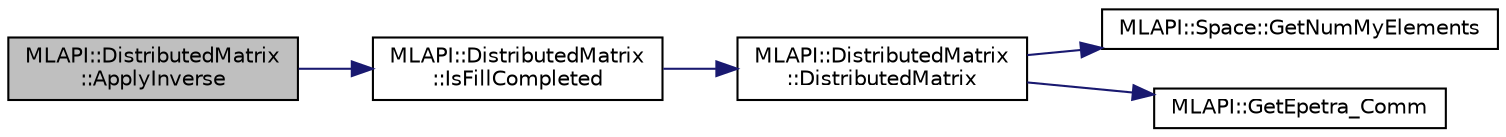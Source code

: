 digraph "MLAPI::DistributedMatrix::ApplyInverse"
{
  edge [fontname="Helvetica",fontsize="10",labelfontname="Helvetica",labelfontsize="10"];
  node [fontname="Helvetica",fontsize="10",shape=record];
  rankdir="LR";
  Node33 [label="MLAPI::DistributedMatrix\l::ApplyInverse",height=0.2,width=0.4,color="black", fillcolor="grey75", style="filled", fontcolor="black"];
  Node33 -> Node34 [color="midnightblue",fontsize="10",style="solid",fontname="Helvetica"];
  Node34 [label="MLAPI::DistributedMatrix\l::IsFillCompleted",height=0.2,width=0.4,color="black", fillcolor="white", style="filled",URL="$d1/dfc/class_m_l_a_p_i_1_1_distributed_matrix.html#ada8200eb5ae7cf7b7b62b1dd46ba0a85"];
  Node34 -> Node35 [color="midnightblue",fontsize="10",style="solid",fontname="Helvetica"];
  Node35 [label="MLAPI::DistributedMatrix\l::DistributedMatrix",height=0.2,width=0.4,color="black", fillcolor="white", style="filled",URL="$d1/dfc/class_m_l_a_p_i_1_1_distributed_matrix.html#a1a46fadfa716bec2f35fe51e21765a7a"];
  Node35 -> Node36 [color="midnightblue",fontsize="10",style="solid",fontname="Helvetica"];
  Node36 [label="MLAPI::Space::GetNumMyElements",height=0.2,width=0.4,color="black", fillcolor="white", style="filled",URL="$df/d94/class_m_l_a_p_i_1_1_space.html#a8d3e433f1d72d28a3b4a96a86330175a",tooltip="Returns the local number of elements on the calling process. "];
  Node35 -> Node37 [color="midnightblue",fontsize="10",style="solid",fontname="Helvetica"];
  Node37 [label="MLAPI::GetEpetra_Comm",height=0.2,width=0.4,color="black", fillcolor="white", style="filled",URL="$d8/dc5/namespace_m_l_a_p_i.html#a639a90dc98e2418eca8be3d3865e2709",tooltip="Returns a reference to the Epetra_Comm object defined on MPI_COMM_WORLD. "];
}
